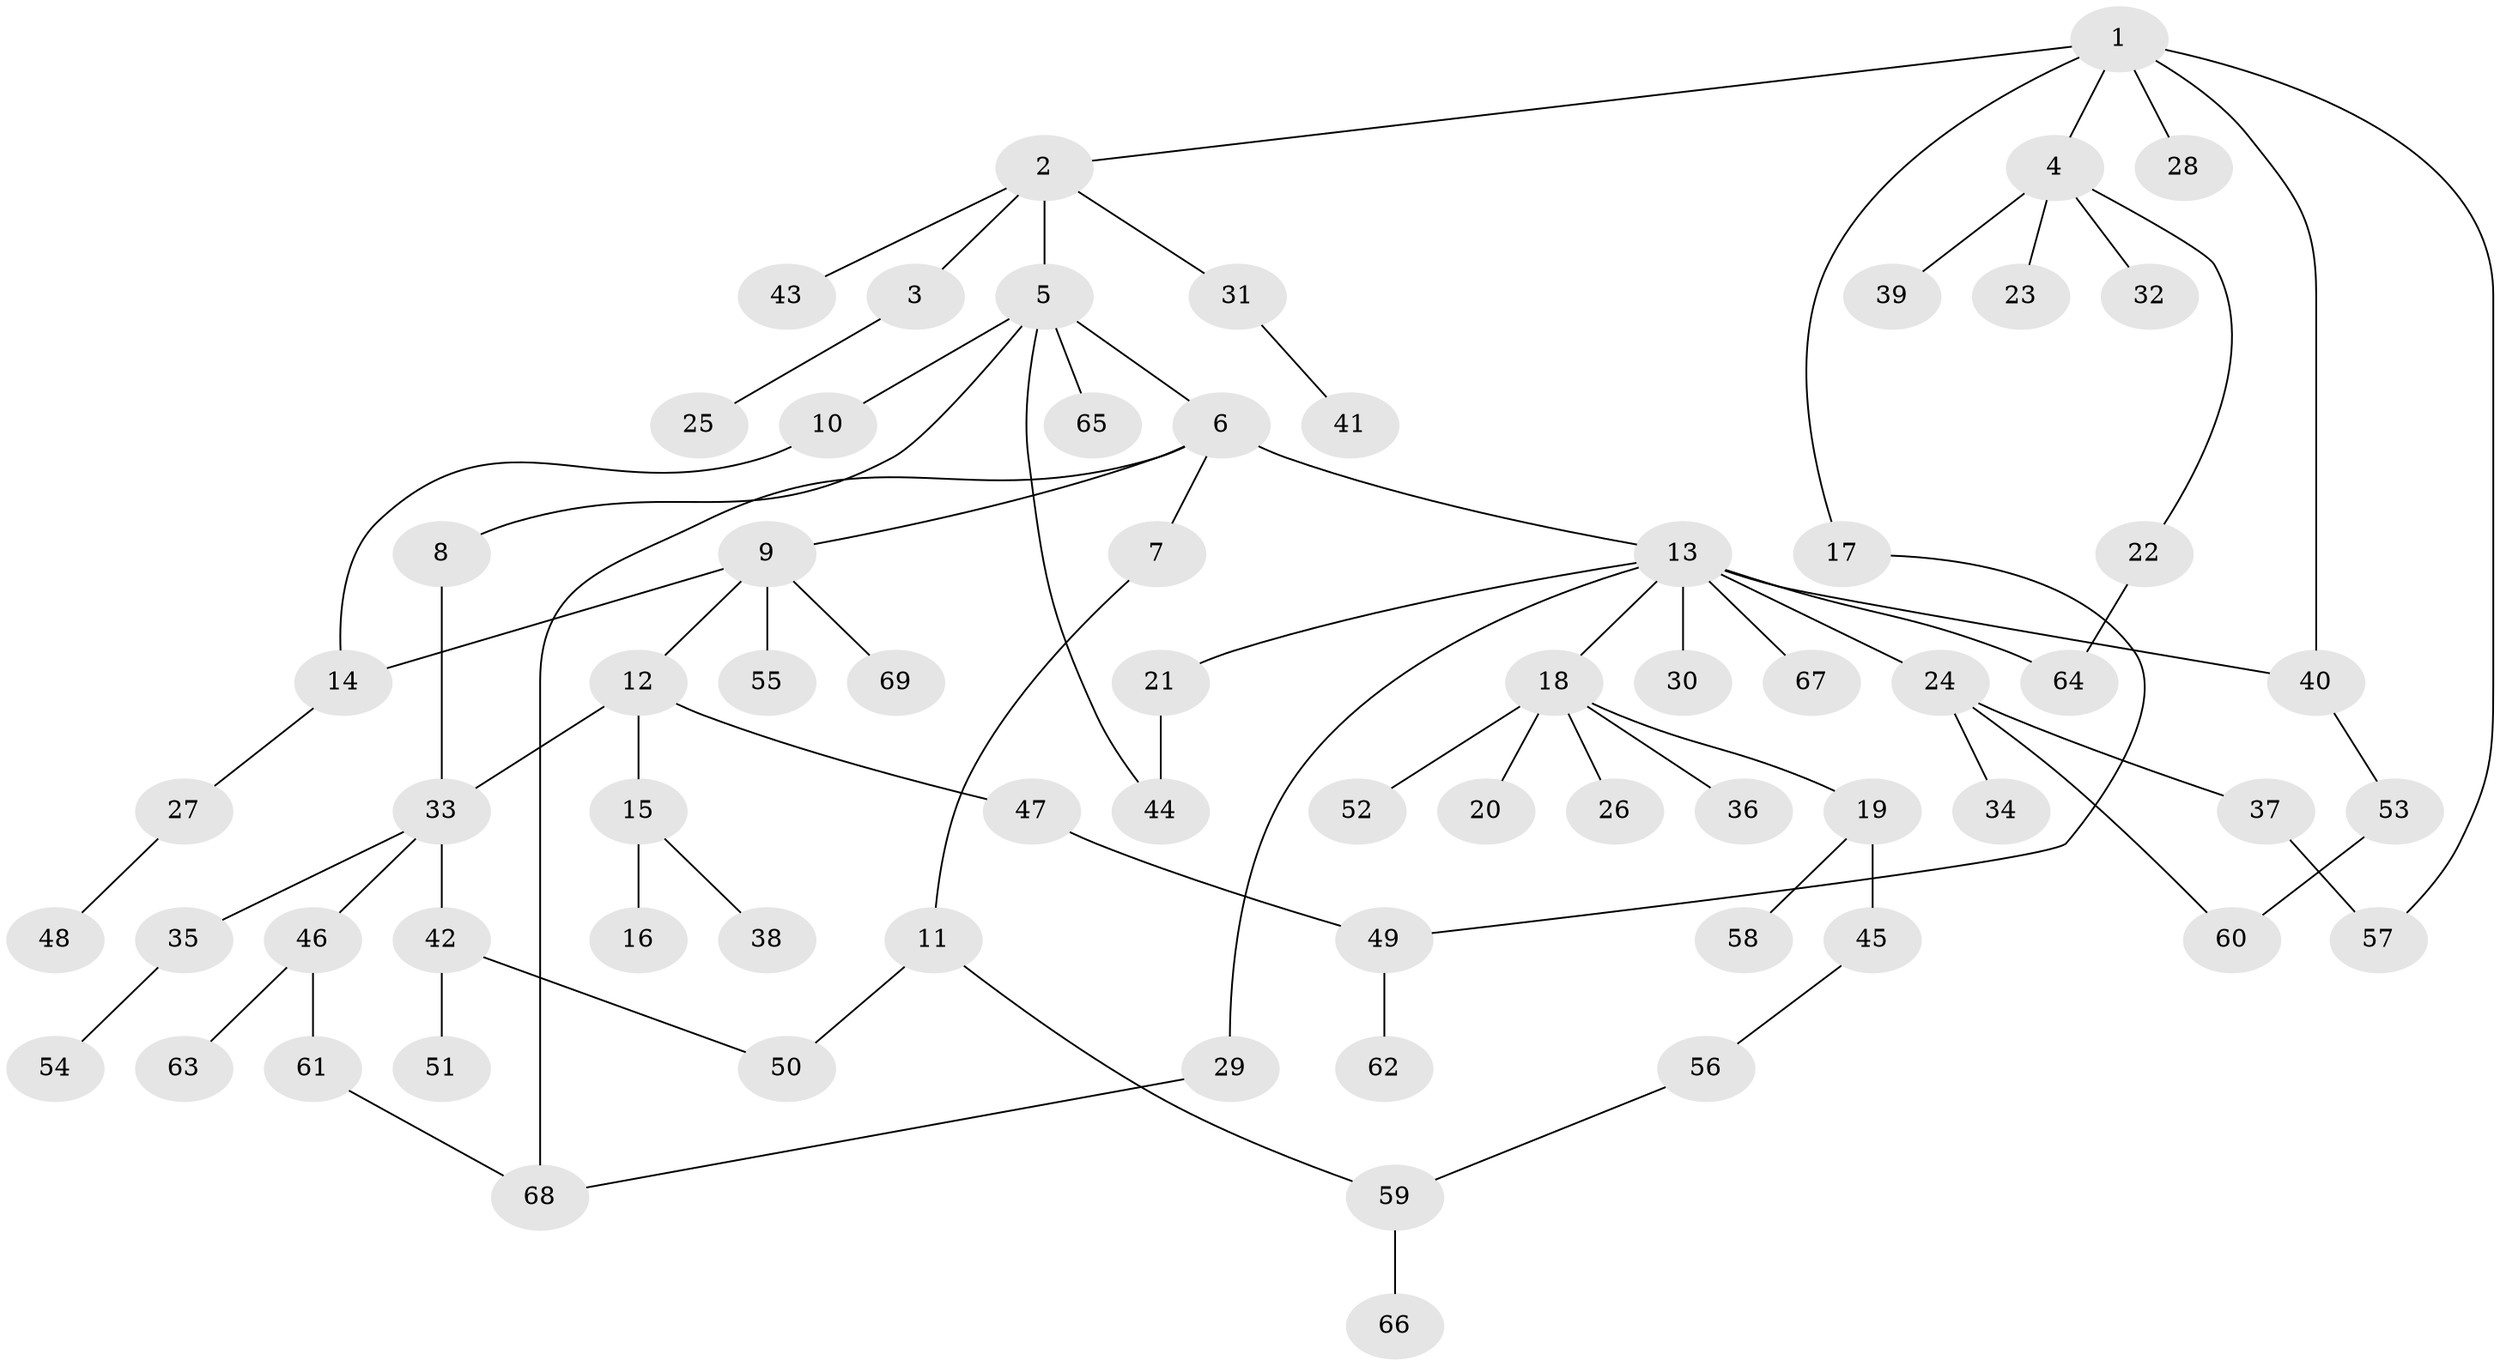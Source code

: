 // Generated by graph-tools (version 1.1) at 2025/49/03/09/25 03:49:20]
// undirected, 69 vertices, 80 edges
graph export_dot {
graph [start="1"]
  node [color=gray90,style=filled];
  1;
  2;
  3;
  4;
  5;
  6;
  7;
  8;
  9;
  10;
  11;
  12;
  13;
  14;
  15;
  16;
  17;
  18;
  19;
  20;
  21;
  22;
  23;
  24;
  25;
  26;
  27;
  28;
  29;
  30;
  31;
  32;
  33;
  34;
  35;
  36;
  37;
  38;
  39;
  40;
  41;
  42;
  43;
  44;
  45;
  46;
  47;
  48;
  49;
  50;
  51;
  52;
  53;
  54;
  55;
  56;
  57;
  58;
  59;
  60;
  61;
  62;
  63;
  64;
  65;
  66;
  67;
  68;
  69;
  1 -- 2;
  1 -- 4;
  1 -- 17;
  1 -- 28;
  1 -- 57;
  1 -- 40;
  2 -- 3;
  2 -- 5;
  2 -- 31;
  2 -- 43;
  3 -- 25;
  4 -- 22;
  4 -- 23;
  4 -- 32;
  4 -- 39;
  5 -- 6;
  5 -- 8;
  5 -- 10;
  5 -- 65;
  5 -- 44;
  6 -- 7;
  6 -- 9;
  6 -- 13;
  6 -- 68;
  7 -- 11;
  8 -- 33;
  9 -- 12;
  9 -- 55;
  9 -- 69;
  9 -- 14;
  10 -- 14;
  11 -- 50;
  11 -- 59;
  12 -- 15;
  12 -- 33;
  12 -- 47;
  13 -- 18;
  13 -- 21;
  13 -- 24;
  13 -- 29;
  13 -- 30;
  13 -- 40;
  13 -- 64;
  13 -- 67;
  14 -- 27;
  15 -- 16;
  15 -- 38;
  17 -- 49;
  18 -- 19;
  18 -- 20;
  18 -- 26;
  18 -- 36;
  18 -- 52;
  19 -- 45;
  19 -- 58;
  21 -- 44;
  22 -- 64;
  24 -- 34;
  24 -- 37;
  24 -- 60;
  27 -- 48;
  29 -- 68;
  31 -- 41;
  33 -- 35;
  33 -- 42;
  33 -- 46;
  35 -- 54;
  37 -- 57;
  40 -- 53;
  42 -- 51;
  42 -- 50;
  45 -- 56;
  46 -- 61;
  46 -- 63;
  47 -- 49;
  49 -- 62;
  53 -- 60;
  56 -- 59;
  59 -- 66;
  61 -- 68;
}
